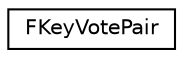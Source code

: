 digraph "Graphical Class Hierarchy"
{
 // LATEX_PDF_SIZE
  edge [fontname="Helvetica",fontsize="10",labelfontname="Helvetica",labelfontsize="10"];
  node [fontname="Helvetica",fontsize="10",shape=record];
  rankdir="LR";
  Node0 [label="FKeyVotePair",height=0.2,width=0.4,color="black", fillcolor="white", style="filled",URL="$structFKeyVotePair.html",tooltip=" "];
}
